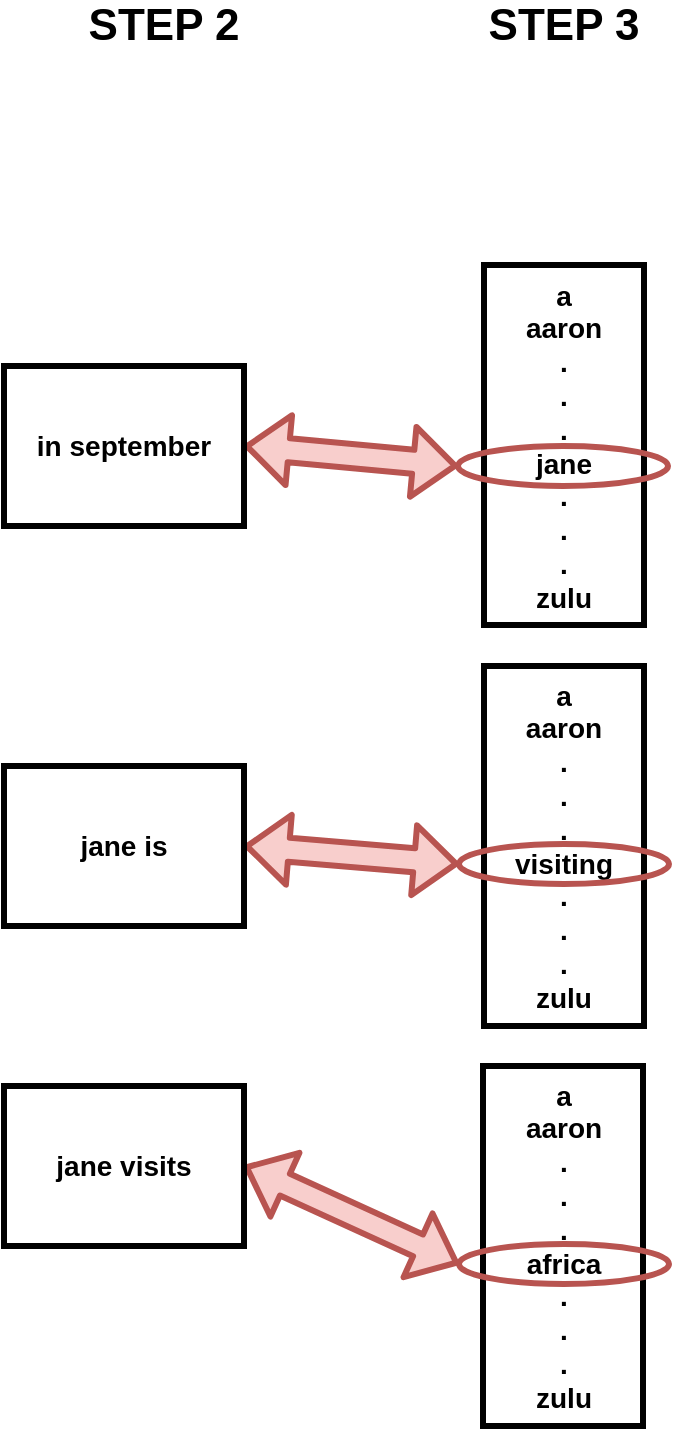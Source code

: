 <mxfile version="10.7.3" type="device"><diagram id="tef95avYlWRyt34MEQqF" name="Page-1"><mxGraphModel dx="840" dy="409" grid="1" gridSize="10" guides="1" tooltips="1" connect="1" arrows="1" fold="1" page="1" pageScale="1" pageWidth="850" pageHeight="1100" math="0" shadow="0"><root><mxCell id="0"/><mxCell id="1" parent="0"/><mxCell id="GmoNPVUqtFY-yDRXPJWt-19" value="a&lt;br&gt;aaron&lt;br&gt;.&lt;br&gt;.&lt;br&gt;.&lt;br&gt;africa&lt;br&gt;.&lt;br&gt;.&lt;br&gt;.&lt;br&gt;zulu&lt;br&gt;" style="rounded=0;whiteSpace=wrap;html=1;fontSize=14;fontStyle=1;strokeWidth=3;" vertex="1" parent="1"><mxGeometry x="319.5" y="790" width="80" height="180" as="geometry"/></mxCell><mxCell id="8wHIf8kR41aSX8uRPC-f-13" value="" style="shape=flexArrow;endArrow=classic;startArrow=classic;html=1;fontSize=14;exitX=1;exitY=0.5;exitDx=0;exitDy=0;fillColor=#f8cecc;strokeColor=#b85450;strokeWidth=3;entryX=0;entryY=0.5;entryDx=0;entryDy=0;" parent="1" source="GmoNPVUqtFY-yDRXPJWt-10" target="8wHIf8kR41aSX8uRPC-f-18" edge="1"><mxGeometry width="50" height="50" relative="1" as="geometry"><mxPoint x="218.333" y="481.333" as="sourcePoint"/><mxPoint x="270" y="420" as="targetPoint"/></mxGeometry></mxCell><mxCell id="8wHIf8kR41aSX8uRPC-f-3" value="a&lt;br&gt;aaron&lt;br&gt;.&lt;br&gt;.&lt;br&gt;.&lt;br&gt;jane&lt;br&gt;.&lt;br&gt;.&lt;br&gt;.&lt;br&gt;zulu&lt;br&gt;" style="rounded=0;whiteSpace=wrap;html=1;fontSize=14;fontStyle=1;strokeWidth=3;" parent="1" vertex="1"><mxGeometry x="320" y="389.5" width="80" height="180" as="geometry"/></mxCell><mxCell id="8wHIf8kR41aSX8uRPC-f-6" value="" style="ellipse;whiteSpace=wrap;html=1;strokeWidth=3;fontSize=14;fillColor=none;strokeColor=#b85450;" parent="1" vertex="1"><mxGeometry x="307.5" y="879" width="105" height="20" as="geometry"/></mxCell><mxCell id="8wHIf8kR41aSX8uRPC-f-12" value="" style="shape=flexArrow;endArrow=classic;startArrow=classic;html=1;fontSize=14;exitX=1;exitY=0.5;exitDx=0;exitDy=0;fillColor=#f8cecc;strokeColor=#b85450;strokeWidth=3;entryX=0;entryY=0.5;entryDx=0;entryDy=0;" parent="1" source="GmoNPVUqtFY-yDRXPJWt-11" target="GmoNPVUqtFY-yDRXPJWt-21" edge="1"><mxGeometry width="50" height="50" relative="1" as="geometry"><mxPoint x="218.333" y="416.333" as="sourcePoint"/><mxPoint x="260" y="620" as="targetPoint"/></mxGeometry></mxCell><mxCell id="8wHIf8kR41aSX8uRPC-f-18" value="" style="ellipse;whiteSpace=wrap;html=1;strokeWidth=3;fontSize=14;fillColor=none;strokeColor=#b85450;" parent="1" vertex="1"><mxGeometry x="307" y="480" width="105" height="20" as="geometry"/></mxCell><mxCell id="8wHIf8kR41aSX8uRPC-f-19" value="" style="shape=flexArrow;endArrow=classic;startArrow=classic;html=1;fontSize=14;exitX=1;exitY=0.5;exitDx=0;exitDy=0;fillColor=#f8cecc;strokeColor=#b85450;strokeWidth=3;entryX=0;entryY=0.5;entryDx=0;entryDy=0;" parent="1" source="GmoNPVUqtFY-yDRXPJWt-12" target="8wHIf8kR41aSX8uRPC-f-6" edge="1"><mxGeometry width="50" height="50" relative="1" as="geometry"><mxPoint x="218.333" y="481.333" as="sourcePoint"/><mxPoint x="300" y="550" as="targetPoint"/></mxGeometry></mxCell><mxCell id="8wHIf8kR41aSX8uRPC-f-23" value="STEP 2" style="text;html=1;strokeColor=none;fillColor=none;align=center;verticalAlign=middle;whiteSpace=wrap;rounded=0;fontSize=22;fontStyle=1" parent="1" vertex="1"><mxGeometry x="120" y="260" width="80" height="20" as="geometry"/></mxCell><mxCell id="8wHIf8kR41aSX8uRPC-f-24" value="STEP 3" style="text;html=1;strokeColor=none;fillColor=none;align=center;verticalAlign=middle;whiteSpace=wrap;rounded=0;fontSize=22;fontStyle=1" parent="1" vertex="1"><mxGeometry x="319.5" y="260" width="80" height="20" as="geometry"/></mxCell><mxCell id="GmoNPVUqtFY-yDRXPJWt-10" value="&lt;font style=&quot;font-size: 14px&quot;&gt;in september&lt;/font&gt;" style="rounded=0;whiteSpace=wrap;html=1;fontStyle=1;strokeWidth=3;" vertex="1" parent="1"><mxGeometry x="80" y="440" width="120" height="80" as="geometry"/></mxCell><mxCell id="GmoNPVUqtFY-yDRXPJWt-11" value="&lt;font style=&quot;font-size: 14px&quot;&gt;jane is&lt;/font&gt;" style="rounded=0;whiteSpace=wrap;html=1;fontStyle=1;strokeWidth=3;" vertex="1" parent="1"><mxGeometry x="80" y="640" width="120" height="80" as="geometry"/></mxCell><mxCell id="GmoNPVUqtFY-yDRXPJWt-12" value="&lt;font style=&quot;font-size: 14px&quot;&gt;jane visits&lt;/font&gt;" style="rounded=0;whiteSpace=wrap;html=1;fontStyle=1;strokeWidth=3;" vertex="1" parent="1"><mxGeometry x="80" y="800" width="120" height="80" as="geometry"/></mxCell><mxCell id="GmoNPVUqtFY-yDRXPJWt-16" value="a&lt;br&gt;aaron&lt;br&gt;.&lt;br&gt;.&lt;br&gt;.&lt;br&gt;visiting&lt;br&gt;.&lt;br&gt;.&lt;br&gt;.&lt;br&gt;zulu&lt;br&gt;" style="rounded=0;whiteSpace=wrap;html=1;fontSize=14;fontStyle=1;strokeWidth=3;" vertex="1" parent="1"><mxGeometry x="320" y="590" width="80" height="180" as="geometry"/></mxCell><mxCell id="GmoNPVUqtFY-yDRXPJWt-21" value="" style="ellipse;whiteSpace=wrap;html=1;strokeWidth=3;fontSize=14;fillColor=none;strokeColor=#b85450;" vertex="1" parent="1"><mxGeometry x="307.5" y="679" width="105" height="20" as="geometry"/></mxCell></root></mxGraphModel></diagram></mxfile>